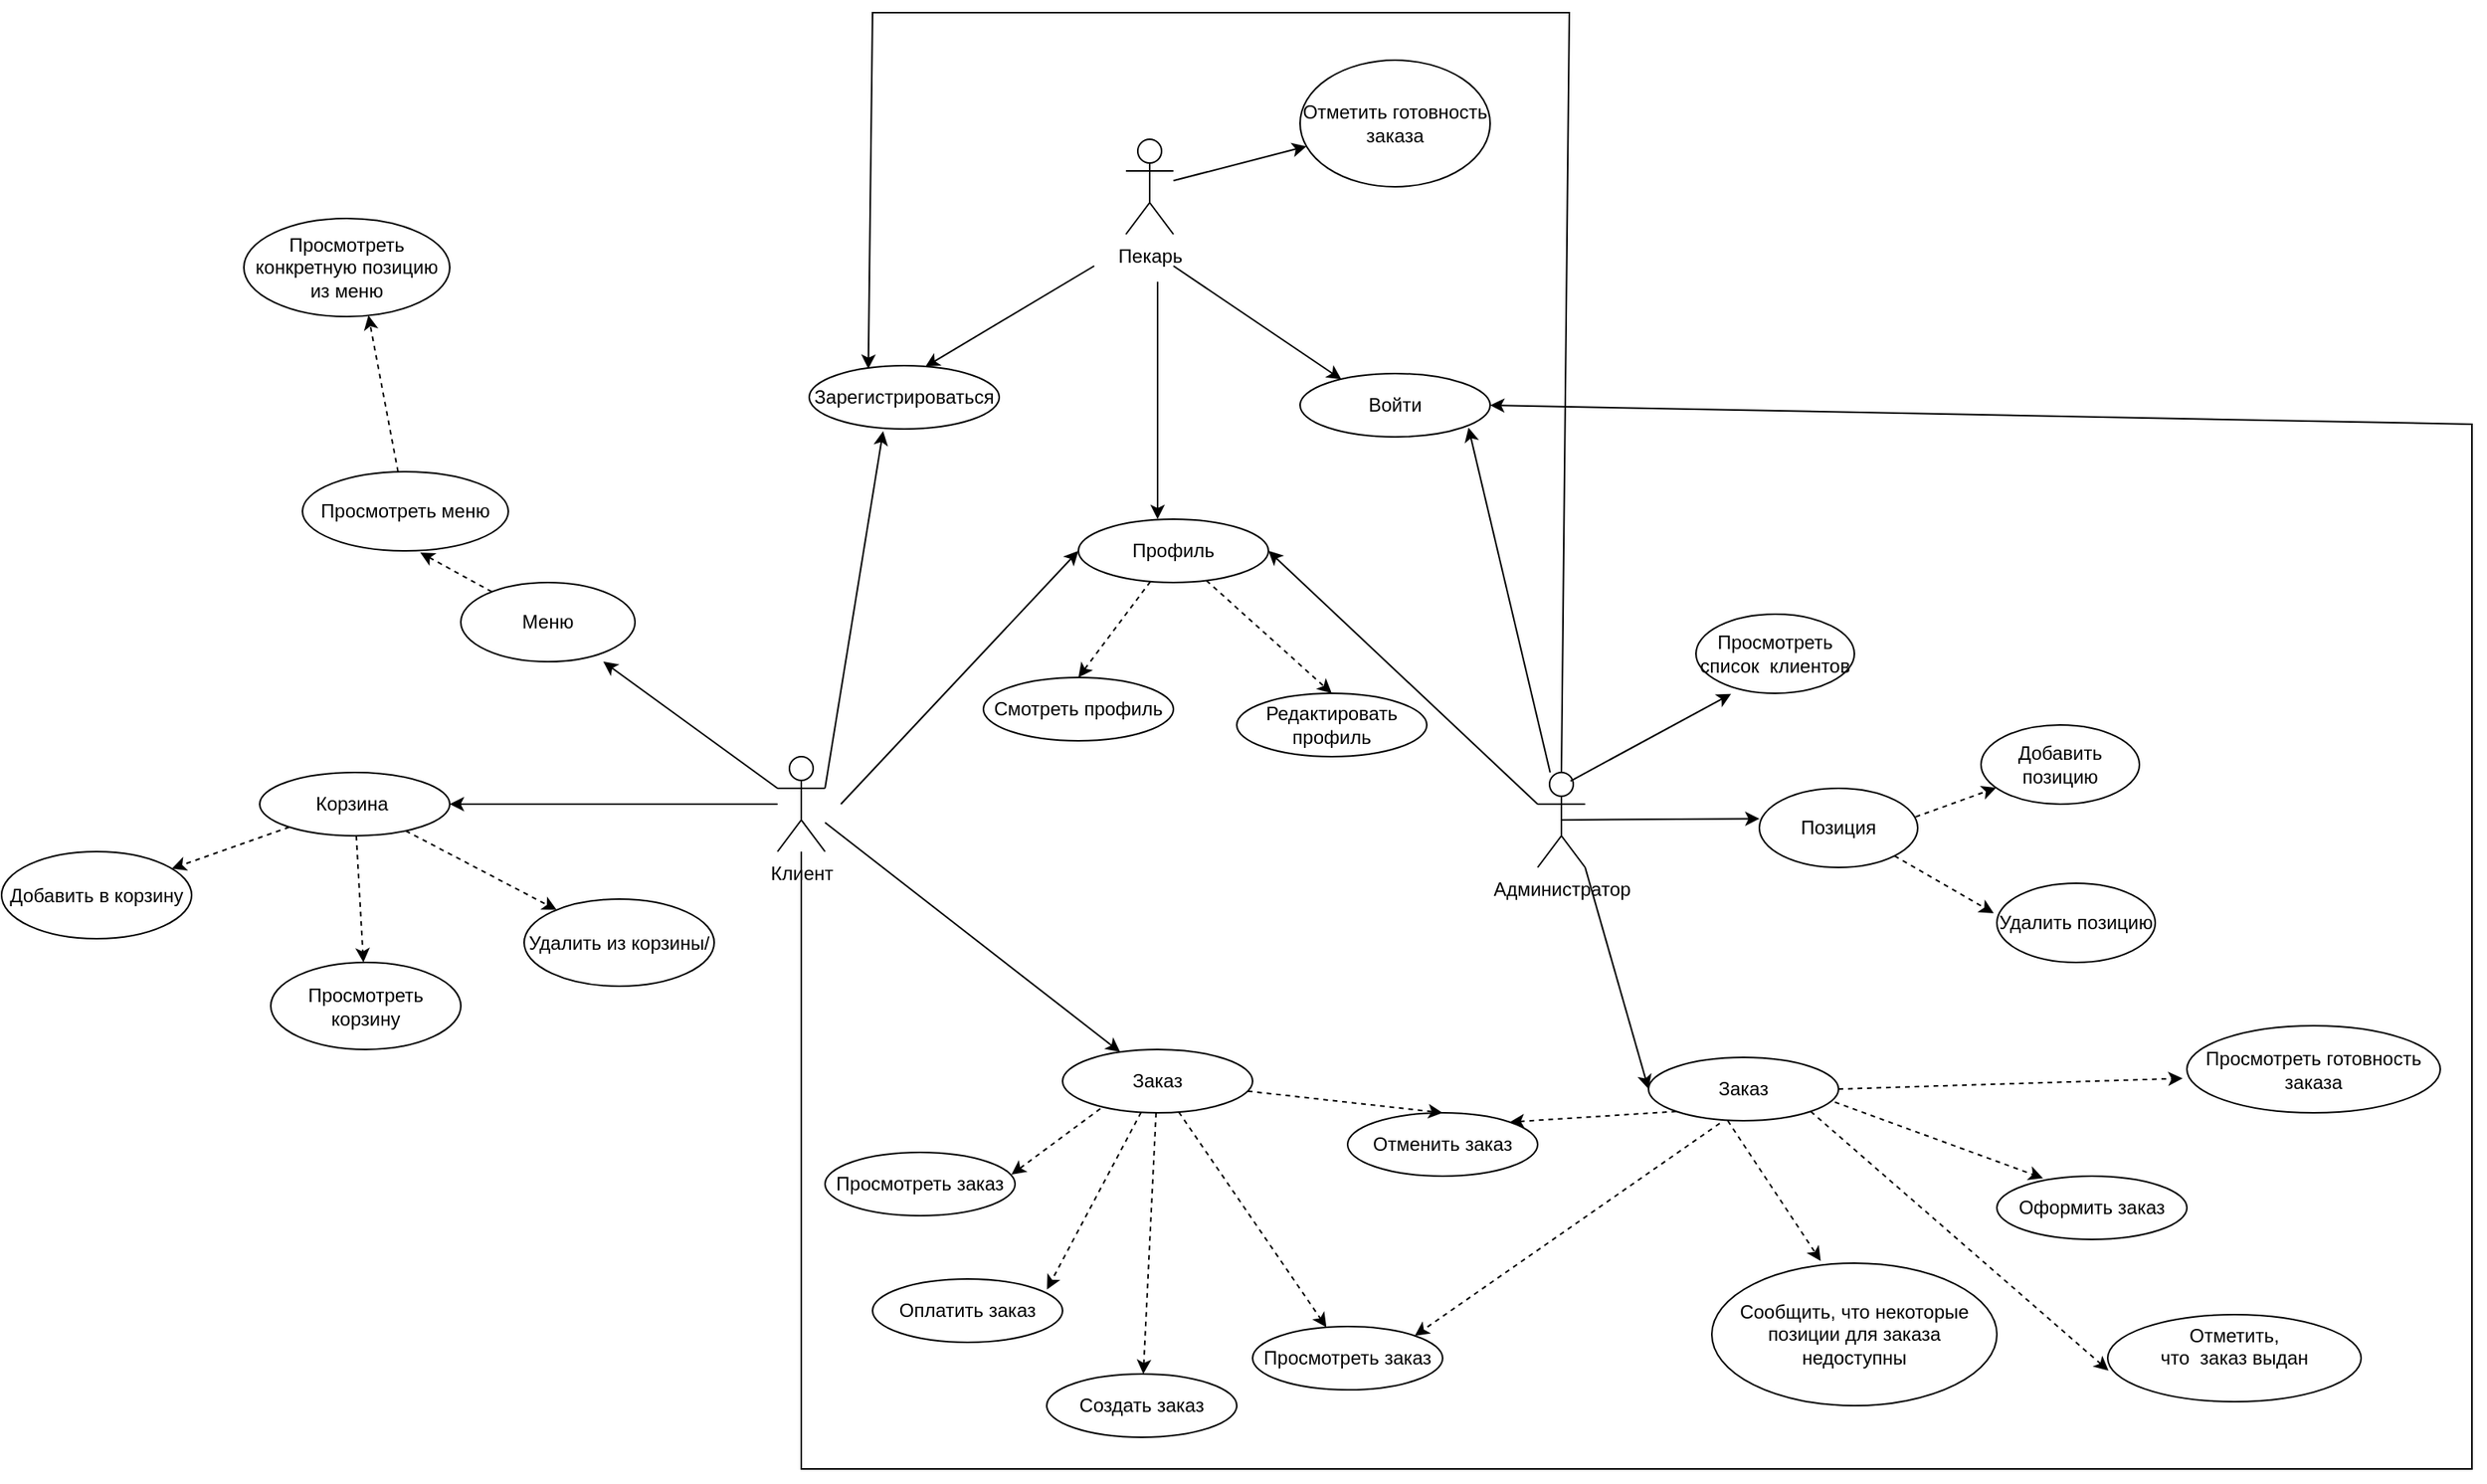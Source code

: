 <mxfile version="23.1.5" type="device" pages="2">
  <diagram name="Страница 1" id="QQdgvOhDyBRhv_OaFBC8">
    <mxGraphModel dx="4663" dy="5705" grid="1" gridSize="10" guides="1" tooltips="1" connect="1" arrows="1" fold="1" page="1" pageScale="1" pageWidth="3300" pageHeight="4681" math="0" shadow="0">
      <root>
        <mxCell id="0" />
        <mxCell id="1" parent="0" />
        <mxCell id="oFh2OEC8xB3MtywsGf0H-1" value="Клиент" style="shape=umlActor;verticalLabelPosition=bottom;verticalAlign=top;html=1;outlineConnect=0;" parent="1" vertex="1">
          <mxGeometry x="160" y="140" width="30" height="60" as="geometry" />
        </mxCell>
        <mxCell id="oFh2OEC8xB3MtywsGf0H-5" value="Зарегистрироваться" style="ellipse;whiteSpace=wrap;html=1;" parent="1" vertex="1">
          <mxGeometry x="180" y="-107" width="120" height="40" as="geometry" />
        </mxCell>
        <mxCell id="oFh2OEC8xB3MtywsGf0H-6" value="Войти" style="ellipse;whiteSpace=wrap;html=1;" parent="1" vertex="1">
          <mxGeometry x="490" y="-102" width="120" height="40" as="geometry" />
        </mxCell>
        <mxCell id="oFh2OEC8xB3MtywsGf0H-14" value="Профиль" style="ellipse;whiteSpace=wrap;html=1;" parent="1" vertex="1">
          <mxGeometry x="350" y="-10" width="120" height="40" as="geometry" />
        </mxCell>
        <mxCell id="oFh2OEC8xB3MtywsGf0H-17" value="Смотреть профиль" style="ellipse;whiteSpace=wrap;html=1;" parent="1" vertex="1">
          <mxGeometry x="290" y="90" width="120" height="40" as="geometry" />
        </mxCell>
        <mxCell id="oFh2OEC8xB3MtywsGf0H-18" value="Редактировать профиль" style="ellipse;whiteSpace=wrap;html=1;" parent="1" vertex="1">
          <mxGeometry x="450" y="100" width="120" height="40" as="geometry" />
        </mxCell>
        <mxCell id="oFh2OEC8xB3MtywsGf0H-19" value="" style="endArrow=classic;html=1;rounded=0;entryX=0.5;entryY=0;entryDx=0;entryDy=0;dashed=1;" parent="1" source="oFh2OEC8xB3MtywsGf0H-14" target="oFh2OEC8xB3MtywsGf0H-17" edge="1">
          <mxGeometry width="50" height="50" relative="1" as="geometry">
            <mxPoint x="350" y="240" as="sourcePoint" />
            <mxPoint x="400" y="190" as="targetPoint" />
          </mxGeometry>
        </mxCell>
        <mxCell id="oFh2OEC8xB3MtywsGf0H-20" value="" style="endArrow=classic;html=1;rounded=0;entryX=0.5;entryY=0;entryDx=0;entryDy=0;dashed=1;" parent="1" source="oFh2OEC8xB3MtywsGf0H-14" target="oFh2OEC8xB3MtywsGf0H-18" edge="1">
          <mxGeometry width="50" height="50" relative="1" as="geometry">
            <mxPoint x="400" y="240" as="sourcePoint" />
            <mxPoint x="440" y="190" as="targetPoint" />
          </mxGeometry>
        </mxCell>
        <mxCell id="oFh2OEC8xB3MtywsGf0H-97" value="Заказ" style="ellipse;whiteSpace=wrap;html=1;" parent="1" vertex="1">
          <mxGeometry x="340" y="325" width="120" height="40" as="geometry" />
        </mxCell>
        <mxCell id="oFh2OEC8xB3MtywsGf0H-98" value="Создать заказ" style="ellipse;whiteSpace=wrap;html=1;" parent="1" vertex="1">
          <mxGeometry x="330" y="530" width="120" height="40" as="geometry" />
        </mxCell>
        <mxCell id="oFh2OEC8xB3MtywsGf0H-99" value="Просмотреть заказ" style="ellipse;whiteSpace=wrap;html=1;" parent="1" vertex="1">
          <mxGeometry x="460" y="500" width="120" height="40" as="geometry" />
        </mxCell>
        <mxCell id="oFh2OEC8xB3MtywsGf0H-100" value="" style="endArrow=classic;html=1;rounded=0;dashed=1;" parent="1" source="oFh2OEC8xB3MtywsGf0H-97" target="oFh2OEC8xB3MtywsGf0H-98" edge="1">
          <mxGeometry width="50" height="50" relative="1" as="geometry">
            <mxPoint x="60.004" y="227.384" as="sourcePoint" />
            <mxPoint x="113.876" y="212.61" as="targetPoint" />
          </mxGeometry>
        </mxCell>
        <mxCell id="oFh2OEC8xB3MtywsGf0H-101" value="" style="endArrow=classic;html=1;rounded=0;dashed=1;" parent="1" source="oFh2OEC8xB3MtywsGf0H-97" target="oFh2OEC8xB3MtywsGf0H-99" edge="1">
          <mxGeometry width="50" height="50" relative="1" as="geometry">
            <mxPoint x="-33.876" y="262.616" as="sourcePoint" />
            <mxPoint x="19.996" y="277.39" as="targetPoint" />
          </mxGeometry>
        </mxCell>
        <mxCell id="oFh2OEC8xB3MtywsGf0H-103" value="" style="endArrow=classic;html=1;rounded=0;" parent="1" source="oFh2OEC8xB3MtywsGf0H-1" target="oFh2OEC8xB3MtywsGf0H-97" edge="1">
          <mxGeometry width="50" height="50" relative="1" as="geometry">
            <mxPoint x="140" y="190" as="sourcePoint" />
            <mxPoint x="63" y="180" as="targetPoint" />
          </mxGeometry>
        </mxCell>
        <mxCell id="oFh2OEC8xB3MtywsGf0H-105" value="Корзина&amp;nbsp;" style="ellipse;whiteSpace=wrap;html=1;" parent="1" vertex="1">
          <mxGeometry x="-167" y="150" width="120" height="40" as="geometry" />
        </mxCell>
        <mxCell id="oFh2OEC8xB3MtywsGf0H-106" value="Добавить в корзину" style="ellipse;whiteSpace=wrap;html=1;" parent="1" vertex="1">
          <mxGeometry x="-330" y="200" width="120" height="55" as="geometry" />
        </mxCell>
        <mxCell id="oFh2OEC8xB3MtywsGf0H-107" value="Удалить из корзины/" style="ellipse;whiteSpace=wrap;html=1;" parent="1" vertex="1">
          <mxGeometry y="230" width="120" height="55" as="geometry" />
        </mxCell>
        <mxCell id="oFh2OEC8xB3MtywsGf0H-108" value="Просмотреть корзину" style="ellipse;whiteSpace=wrap;html=1;" parent="1" vertex="1">
          <mxGeometry x="-160" y="270" width="120" height="55" as="geometry" />
        </mxCell>
        <mxCell id="oFh2OEC8xB3MtywsGf0H-109" value="" style="endArrow=classic;html=1;rounded=0;dashed=1;" parent="1" source="oFh2OEC8xB3MtywsGf0H-105" target="oFh2OEC8xB3MtywsGf0H-106" edge="1">
          <mxGeometry width="50" height="50" relative="1" as="geometry">
            <mxPoint x="-68.721" y="294.997" as="sourcePoint" />
            <mxPoint x="-127.287" y="310.317" as="targetPoint" />
          </mxGeometry>
        </mxCell>
        <mxCell id="oFh2OEC8xB3MtywsGf0H-110" value="" style="endArrow=classic;html=1;rounded=0;dashed=1;" parent="1" source="oFh2OEC8xB3MtywsGf0H-105" target="oFh2OEC8xB3MtywsGf0H-107" edge="1">
          <mxGeometry width="50" height="50" relative="1" as="geometry">
            <mxPoint x="33.0" y="342.318" as="sourcePoint" />
            <mxPoint x="-14.776" y="352.682" as="targetPoint" />
          </mxGeometry>
        </mxCell>
        <mxCell id="oFh2OEC8xB3MtywsGf0H-111" value="" style="endArrow=classic;html=1;rounded=0;dashed=1;" parent="1" source="oFh2OEC8xB3MtywsGf0H-105" target="oFh2OEC8xB3MtywsGf0H-108" edge="1">
          <mxGeometry width="50" height="50" relative="1" as="geometry">
            <mxPoint x="0.003" y="350.156" as="sourcePoint" />
            <mxPoint x="42.429" y="360.005" as="targetPoint" />
          </mxGeometry>
        </mxCell>
        <mxCell id="oFh2OEC8xB3MtywsGf0H-113" value="" style="endArrow=classic;html=1;rounded=0;" parent="1" source="oFh2OEC8xB3MtywsGf0H-1" target="oFh2OEC8xB3MtywsGf0H-105" edge="1">
          <mxGeometry width="50" height="50" relative="1" as="geometry">
            <mxPoint x="170" y="200.003" as="sourcePoint" />
            <mxPoint x="45.63" y="240.986" as="targetPoint" />
          </mxGeometry>
        </mxCell>
        <mxCell id="JREEhXoC9CcF-dg0Dj8l-2" value="Оплатить заказ" style="ellipse;whiteSpace=wrap;html=1;" parent="1" vertex="1">
          <mxGeometry x="220" y="470" width="120" height="40" as="geometry" />
        </mxCell>
        <mxCell id="JREEhXoC9CcF-dg0Dj8l-4" value="" style="endArrow=classic;html=1;rounded=0;dashed=1;entryX=0.918;entryY=0.164;entryDx=0;entryDy=0;entryPerimeter=0;" parent="1" source="oFh2OEC8xB3MtywsGf0H-97" target="JREEhXoC9CcF-dg0Dj8l-2" edge="1">
          <mxGeometry width="50" height="50" relative="1" as="geometry">
            <mxPoint x="-121" y="265" as="sourcePoint" />
            <mxPoint x="-212" y="316" as="targetPoint" />
          </mxGeometry>
        </mxCell>
        <mxCell id="JREEhXoC9CcF-dg0Dj8l-5" value="Отменить заказ" style="ellipse;whiteSpace=wrap;html=1;" parent="1" vertex="1">
          <mxGeometry x="520" y="365" width="120" height="40" as="geometry" />
        </mxCell>
        <mxCell id="JREEhXoC9CcF-dg0Dj8l-6" value="" style="endArrow=classic;html=1;rounded=0;dashed=1;entryX=0.5;entryY=0;entryDx=0;entryDy=0;" parent="1" source="oFh2OEC8xB3MtywsGf0H-97" target="JREEhXoC9CcF-dg0Dj8l-5" edge="1">
          <mxGeometry width="50" height="50" relative="1" as="geometry">
            <mxPoint x="-50" y="160" as="sourcePoint" />
            <mxPoint x="-52" y="59" as="targetPoint" />
          </mxGeometry>
        </mxCell>
        <mxCell id="otrZ8zmuZ93-1oDgaJXL-1" value="Администратор" style="shape=umlActor;verticalLabelPosition=bottom;verticalAlign=top;html=1;outlineConnect=0;" vertex="1" parent="1">
          <mxGeometry x="640" y="150" width="30" height="60" as="geometry" />
        </mxCell>
        <mxCell id="otrZ8zmuZ93-1oDgaJXL-8" value="Заказ" style="ellipse;whiteSpace=wrap;html=1;" vertex="1" parent="1">
          <mxGeometry x="710" y="330" width="120" height="40" as="geometry" />
        </mxCell>
        <mxCell id="otrZ8zmuZ93-1oDgaJXL-9" value="Оформить заказ" style="ellipse;whiteSpace=wrap;html=1;" vertex="1" parent="1">
          <mxGeometry x="930" y="405" width="120" height="40" as="geometry" />
        </mxCell>
        <mxCell id="otrZ8zmuZ93-1oDgaJXL-10" value="" style="endArrow=classic;html=1;rounded=0;entryX=0;entryY=0.5;entryDx=0;entryDy=0;exitX=1;exitY=1;exitDx=0;exitDy=0;exitPerimeter=0;" edge="1" parent="1" source="otrZ8zmuZ93-1oDgaJXL-1" target="otrZ8zmuZ93-1oDgaJXL-8">
          <mxGeometry width="50" height="50" relative="1" as="geometry">
            <mxPoint x="680" y="180" as="sourcePoint" />
            <mxPoint x="470" y="180" as="targetPoint" />
            <Array as="points" />
          </mxGeometry>
        </mxCell>
        <mxCell id="otrZ8zmuZ93-1oDgaJXL-12" value="" style="endArrow=classic;html=1;rounded=0;dashed=1;entryX=0.243;entryY=0.033;entryDx=0;entryDy=0;exitX=0.981;exitY=0.707;exitDx=0;exitDy=0;entryPerimeter=0;exitPerimeter=0;" edge="1" parent="1" source="otrZ8zmuZ93-1oDgaJXL-8" target="otrZ8zmuZ93-1oDgaJXL-9">
          <mxGeometry width="50" height="50" relative="1" as="geometry">
            <mxPoint x="880" y="210" as="sourcePoint" />
            <mxPoint x="590" y="375" as="targetPoint" />
          </mxGeometry>
        </mxCell>
        <mxCell id="otrZ8zmuZ93-1oDgaJXL-14" value="" style="endArrow=classic;html=1;rounded=0;dashed=1;entryX=1;entryY=0;entryDx=0;entryDy=0;exitX=0;exitY=1;exitDx=0;exitDy=0;" edge="1" parent="1" source="otrZ8zmuZ93-1oDgaJXL-8" target="JREEhXoC9CcF-dg0Dj8l-5">
          <mxGeometry width="50" height="50" relative="1" as="geometry">
            <mxPoint x="840" y="210" as="sourcePoint" />
            <mxPoint x="919" y="241" as="targetPoint" />
          </mxGeometry>
        </mxCell>
        <mxCell id="otrZ8zmuZ93-1oDgaJXL-15" value="Сообщить, что некоторые позиции для заказа недоступны" style="ellipse;whiteSpace=wrap;html=1;" vertex="1" parent="1">
          <mxGeometry x="750" y="460" width="180" height="90" as="geometry" />
        </mxCell>
        <mxCell id="otrZ8zmuZ93-1oDgaJXL-16" value="" style="endArrow=classic;html=1;rounded=0;dashed=1;exitX=0.417;exitY=1;exitDx=0;exitDy=0;exitPerimeter=0;entryX=0.382;entryY=-0.015;entryDx=0;entryDy=0;entryPerimeter=0;" edge="1" parent="1" source="otrZ8zmuZ93-1oDgaJXL-8" target="otrZ8zmuZ93-1oDgaJXL-15">
          <mxGeometry width="50" height="50" relative="1" as="geometry">
            <mxPoint x="888" y="213" as="sourcePoint" />
            <mxPoint x="840" y="280" as="targetPoint" />
          </mxGeometry>
        </mxCell>
        <mxCell id="otrZ8zmuZ93-1oDgaJXL-20" value="Отметить, &lt;br&gt;что&amp;nbsp; заказ выдан&lt;div&gt;&lt;br&gt;&lt;/div&gt;" style="ellipse;whiteSpace=wrap;html=1;" vertex="1" parent="1">
          <mxGeometry x="1000" y="492.5" width="160" height="55" as="geometry" />
        </mxCell>
        <mxCell id="otrZ8zmuZ93-1oDgaJXL-21" value="" style="endArrow=classic;html=1;rounded=0;dashed=1;entryX=0.003;entryY=0.643;entryDx=0;entryDy=0;exitX=1;exitY=1;exitDx=0;exitDy=0;entryPerimeter=0;" edge="1" parent="1" source="otrZ8zmuZ93-1oDgaJXL-8" target="otrZ8zmuZ93-1oDgaJXL-20">
          <mxGeometry width="50" height="50" relative="1" as="geometry">
            <mxPoint x="909" y="206" as="sourcePoint" />
            <mxPoint x="919" y="241" as="targetPoint" />
          </mxGeometry>
        </mxCell>
        <mxCell id="otrZ8zmuZ93-1oDgaJXL-24" value="Пекарь" style="shape=umlActor;verticalLabelPosition=bottom;verticalAlign=top;html=1;outlineConnect=0;" vertex="1" parent="1">
          <mxGeometry x="380" y="-250" width="30" height="60" as="geometry" />
        </mxCell>
        <mxCell id="otrZ8zmuZ93-1oDgaJXL-26" value="" style="endArrow=classic;html=1;rounded=0;entryX=0.611;entryY=0.017;entryDx=0;entryDy=0;entryPerimeter=0;" edge="1" parent="1" target="oFh2OEC8xB3MtywsGf0H-5">
          <mxGeometry width="50" height="50" relative="1" as="geometry">
            <mxPoint x="360" y="-170" as="sourcePoint" />
            <mxPoint x="500" y="60" as="targetPoint" />
          </mxGeometry>
        </mxCell>
        <mxCell id="otrZ8zmuZ93-1oDgaJXL-27" value="" style="endArrow=classic;html=1;rounded=0;entryX=0.217;entryY=0.092;entryDx=0;entryDy=0;entryPerimeter=0;" edge="1" parent="1" target="oFh2OEC8xB3MtywsGf0H-6">
          <mxGeometry width="50" height="50" relative="1" as="geometry">
            <mxPoint x="410" y="-170" as="sourcePoint" />
            <mxPoint x="500" y="60" as="targetPoint" />
          </mxGeometry>
        </mxCell>
        <mxCell id="otrZ8zmuZ93-1oDgaJXL-28" value="" style="endArrow=classic;html=1;rounded=0;" edge="1" parent="1">
          <mxGeometry width="50" height="50" relative="1" as="geometry">
            <mxPoint x="400" y="-160" as="sourcePoint" />
            <mxPoint x="400" y="-10" as="targetPoint" />
          </mxGeometry>
        </mxCell>
        <mxCell id="otrZ8zmuZ93-1oDgaJXL-29" value="" style="endArrow=classic;html=1;rounded=0;exitX=1;exitY=0.333;exitDx=0;exitDy=0;exitPerimeter=0;entryX=0.389;entryY=1.033;entryDx=0;entryDy=0;entryPerimeter=0;" edge="1" parent="1" source="oFh2OEC8xB3MtywsGf0H-1" target="oFh2OEC8xB3MtywsGf0H-5">
          <mxGeometry width="50" height="50" relative="1" as="geometry">
            <mxPoint x="450" y="110" as="sourcePoint" />
            <mxPoint x="500" y="60" as="targetPoint" />
          </mxGeometry>
        </mxCell>
        <mxCell id="otrZ8zmuZ93-1oDgaJXL-30" value="" style="endArrow=classic;html=1;rounded=0;entryX=0;entryY=0.5;entryDx=0;entryDy=0;" edge="1" parent="1" target="oFh2OEC8xB3MtywsGf0H-14">
          <mxGeometry width="50" height="50" relative="1" as="geometry">
            <mxPoint x="200" y="170" as="sourcePoint" />
            <mxPoint x="500" y="60" as="targetPoint" />
          </mxGeometry>
        </mxCell>
        <mxCell id="otrZ8zmuZ93-1oDgaJXL-31" value="" style="endArrow=classic;html=1;rounded=0;entryX=1;entryY=0.5;entryDx=0;entryDy=0;" edge="1" parent="1" source="oFh2OEC8xB3MtywsGf0H-1" target="oFh2OEC8xB3MtywsGf0H-6">
          <mxGeometry width="50" height="50" relative="1" as="geometry">
            <mxPoint x="450" y="110" as="sourcePoint" />
            <mxPoint x="580" y="-60" as="targetPoint" />
            <Array as="points">
              <mxPoint x="175" y="590" />
              <mxPoint x="1230" y="590" />
              <mxPoint x="1230" y="-70" />
            </Array>
          </mxGeometry>
        </mxCell>
        <mxCell id="otrZ8zmuZ93-1oDgaJXL-32" value="" style="endArrow=classic;html=1;rounded=0;entryX=0.886;entryY=0.852;entryDx=0;entryDy=0;entryPerimeter=0;" edge="1" parent="1" source="otrZ8zmuZ93-1oDgaJXL-1" target="oFh2OEC8xB3MtywsGf0H-6">
          <mxGeometry width="50" height="50" relative="1" as="geometry">
            <mxPoint x="630" y="150" as="sourcePoint" />
            <mxPoint x="570" y="-60" as="targetPoint" />
          </mxGeometry>
        </mxCell>
        <mxCell id="otrZ8zmuZ93-1oDgaJXL-33" value="" style="endArrow=classic;html=1;rounded=0;entryX=1;entryY=0.5;entryDx=0;entryDy=0;exitX=0;exitY=0.333;exitDx=0;exitDy=0;exitPerimeter=0;" edge="1" parent="1" source="otrZ8zmuZ93-1oDgaJXL-1" target="oFh2OEC8xB3MtywsGf0H-14">
          <mxGeometry width="50" height="50" relative="1" as="geometry">
            <mxPoint x="450" y="30" as="sourcePoint" />
            <mxPoint x="500" y="-20" as="targetPoint" />
          </mxGeometry>
        </mxCell>
        <mxCell id="otrZ8zmuZ93-1oDgaJXL-34" value="" style="endArrow=classic;html=1;rounded=0;exitX=0.5;exitY=0;exitDx=0;exitDy=0;exitPerimeter=0;entryX=0.311;entryY=0.05;entryDx=0;entryDy=0;entryPerimeter=0;" edge="1" parent="1" source="otrZ8zmuZ93-1oDgaJXL-1" target="oFh2OEC8xB3MtywsGf0H-5">
          <mxGeometry width="50" height="50" relative="1" as="geometry">
            <mxPoint x="450" y="30" as="sourcePoint" />
            <mxPoint x="500" y="-20" as="targetPoint" />
            <Array as="points">
              <mxPoint x="660" y="-330" />
              <mxPoint x="220" y="-330" />
            </Array>
          </mxGeometry>
        </mxCell>
        <mxCell id="otrZ8zmuZ93-1oDgaJXL-35" value="Отметить готовность заказа" style="ellipse;whiteSpace=wrap;html=1;" vertex="1" parent="1">
          <mxGeometry x="490" y="-300" width="120" height="80" as="geometry" />
        </mxCell>
        <mxCell id="otrZ8zmuZ93-1oDgaJXL-36" value="" style="endArrow=classic;html=1;rounded=0;" edge="1" parent="1" source="otrZ8zmuZ93-1oDgaJXL-24" target="otrZ8zmuZ93-1oDgaJXL-35">
          <mxGeometry width="50" height="50" relative="1" as="geometry">
            <mxPoint x="650" y="-120" as="sourcePoint" />
            <mxPoint x="700" y="-170" as="targetPoint" />
          </mxGeometry>
        </mxCell>
        <mxCell id="otrZ8zmuZ93-1oDgaJXL-39" value="" style="endArrow=classic;html=1;rounded=0;dashed=1;entryX=1;entryY=0;entryDx=0;entryDy=0;exitX=0.375;exitY=1.042;exitDx=0;exitDy=0;exitPerimeter=0;" edge="1" parent="1" source="otrZ8zmuZ93-1oDgaJXL-8" target="oFh2OEC8xB3MtywsGf0H-99">
          <mxGeometry width="50" height="50" relative="1" as="geometry">
            <mxPoint x="838" y="204" as="sourcePoint" />
            <mxPoint x="632" y="381" as="targetPoint" />
          </mxGeometry>
        </mxCell>
        <mxCell id="otrZ8zmuZ93-1oDgaJXL-40" value="Меню" style="ellipse;whiteSpace=wrap;html=1;" vertex="1" parent="1">
          <mxGeometry x="-40" y="30" width="110" height="50" as="geometry" />
        </mxCell>
        <mxCell id="otrZ8zmuZ93-1oDgaJXL-41" value="" style="endArrow=classic;html=1;rounded=0;entryX=0.818;entryY=1;entryDx=0;entryDy=0;entryPerimeter=0;exitX=0;exitY=0.333;exitDx=0;exitDy=0;exitPerimeter=0;" edge="1" parent="1" source="oFh2OEC8xB3MtywsGf0H-1" target="otrZ8zmuZ93-1oDgaJXL-40">
          <mxGeometry width="50" height="50" relative="1" as="geometry">
            <mxPoint x="40" y="180" as="sourcePoint" />
            <mxPoint x="90" y="130" as="targetPoint" />
          </mxGeometry>
        </mxCell>
        <mxCell id="otrZ8zmuZ93-1oDgaJXL-42" value="Просмотреть меню" style="ellipse;whiteSpace=wrap;html=1;" vertex="1" parent="1">
          <mxGeometry x="-140" y="-40" width="130" height="50" as="geometry" />
        </mxCell>
        <mxCell id="otrZ8zmuZ93-1oDgaJXL-43" value="Просмотреть конкретную позицию из меню" style="ellipse;whiteSpace=wrap;html=1;" vertex="1" parent="1">
          <mxGeometry x="-177" y="-200" width="130" height="62" as="geometry" />
        </mxCell>
        <mxCell id="otrZ8zmuZ93-1oDgaJXL-44" value="" style="endArrow=classic;html=1;rounded=0;dashed=1;entryX=0.572;entryY=1.021;entryDx=0;entryDy=0;entryPerimeter=0;" edge="1" parent="1" source="otrZ8zmuZ93-1oDgaJXL-40" target="otrZ8zmuZ93-1oDgaJXL-42">
          <mxGeometry width="50" height="50" relative="1" as="geometry">
            <mxPoint x="-138" y="194" as="sourcePoint" />
            <mxPoint x="-212" y="221" as="targetPoint" />
          </mxGeometry>
        </mxCell>
        <mxCell id="otrZ8zmuZ93-1oDgaJXL-45" value="" style="endArrow=classic;html=1;rounded=0;dashed=1;entryX=0.605;entryY=0.988;entryDx=0;entryDy=0;entryPerimeter=0;" edge="1" parent="1" source="otrZ8zmuZ93-1oDgaJXL-42" target="otrZ8zmuZ93-1oDgaJXL-43">
          <mxGeometry width="50" height="50" relative="1" as="geometry">
            <mxPoint x="-10" y="46" as="sourcePoint" />
            <mxPoint x="-56" y="21" as="targetPoint" />
          </mxGeometry>
        </mxCell>
        <mxCell id="otrZ8zmuZ93-1oDgaJXL-46" value="Просмотреть заказ" style="ellipse;whiteSpace=wrap;html=1;" vertex="1" parent="1">
          <mxGeometry x="190" y="390" width="120" height="40" as="geometry" />
        </mxCell>
        <mxCell id="otrZ8zmuZ93-1oDgaJXL-47" value="" style="endArrow=classic;html=1;rounded=0;dashed=1;entryX=0.981;entryY=0.351;entryDx=0;entryDy=0;entryPerimeter=0;exitX=0.199;exitY=0.935;exitDx=0;exitDy=0;exitPerimeter=0;" edge="1" parent="1" source="oFh2OEC8xB3MtywsGf0H-97" target="otrZ8zmuZ93-1oDgaJXL-46">
          <mxGeometry width="50" height="50" relative="1" as="geometry">
            <mxPoint x="400" y="375" as="sourcePoint" />
            <mxPoint x="340" y="487" as="targetPoint" />
          </mxGeometry>
        </mxCell>
        <mxCell id="otrZ8zmuZ93-1oDgaJXL-48" value="Позиция" style="ellipse;whiteSpace=wrap;html=1;" vertex="1" parent="1">
          <mxGeometry x="780" y="160" width="100" height="50" as="geometry" />
        </mxCell>
        <mxCell id="otrZ8zmuZ93-1oDgaJXL-49" value="" style="endArrow=classic;html=1;rounded=0;exitX=0.5;exitY=0.5;exitDx=0;exitDy=0;exitPerimeter=0;entryX=0.001;entryY=0.384;entryDx=0;entryDy=0;entryPerimeter=0;" edge="1" parent="1" source="otrZ8zmuZ93-1oDgaJXL-1" target="otrZ8zmuZ93-1oDgaJXL-48">
          <mxGeometry width="50" height="50" relative="1" as="geometry">
            <mxPoint x="850" y="210" as="sourcePoint" />
            <mxPoint x="900" y="160" as="targetPoint" />
          </mxGeometry>
        </mxCell>
        <mxCell id="otrZ8zmuZ93-1oDgaJXL-50" value="Добавить позицию" style="ellipse;whiteSpace=wrap;html=1;" vertex="1" parent="1">
          <mxGeometry x="920" y="120" width="100" height="50" as="geometry" />
        </mxCell>
        <mxCell id="otrZ8zmuZ93-1oDgaJXL-51" value="Удалить позицию" style="ellipse;whiteSpace=wrap;html=1;" vertex="1" parent="1">
          <mxGeometry x="930" y="220" width="100" height="50" as="geometry" />
        </mxCell>
        <mxCell id="otrZ8zmuZ93-1oDgaJXL-52" value="" style="endArrow=classic;html=1;rounded=0;dashed=1;entryX=-0.02;entryY=0.378;entryDx=0;entryDy=0;exitX=1;exitY=1;exitDx=0;exitDy=0;entryPerimeter=0;" edge="1" parent="1" source="otrZ8zmuZ93-1oDgaJXL-48" target="otrZ8zmuZ93-1oDgaJXL-51">
          <mxGeometry width="50" height="50" relative="1" as="geometry">
            <mxPoint x="809" y="376" as="sourcePoint" />
            <mxPoint x="949" y="371" as="targetPoint" />
          </mxGeometry>
        </mxCell>
        <mxCell id="otrZ8zmuZ93-1oDgaJXL-53" value="" style="endArrow=classic;html=1;rounded=0;dashed=1;exitX=0.987;exitY=0.361;exitDx=0;exitDy=0;exitPerimeter=0;" edge="1" parent="1" source="otrZ8zmuZ93-1oDgaJXL-48" target="otrZ8zmuZ93-1oDgaJXL-50">
          <mxGeometry width="50" height="50" relative="1" as="geometry">
            <mxPoint x="819" y="386" as="sourcePoint" />
            <mxPoint x="959" y="381" as="targetPoint" />
          </mxGeometry>
        </mxCell>
        <mxCell id="otrZ8zmuZ93-1oDgaJXL-54" value="Просмотреть список&amp;nbsp; клиентов" style="ellipse;whiteSpace=wrap;html=1;" vertex="1" parent="1">
          <mxGeometry x="740" y="50" width="100" height="50" as="geometry" />
        </mxCell>
        <mxCell id="otrZ8zmuZ93-1oDgaJXL-55" value="" style="endArrow=classic;html=1;rounded=0;entryX=0.222;entryY=1.007;entryDx=0;entryDy=0;entryPerimeter=0;exitX=0.692;exitY=0.09;exitDx=0;exitDy=0;exitPerimeter=0;" edge="1" parent="1" source="otrZ8zmuZ93-1oDgaJXL-1" target="otrZ8zmuZ93-1oDgaJXL-54">
          <mxGeometry width="50" height="50" relative="1" as="geometry">
            <mxPoint x="850" y="210" as="sourcePoint" />
            <mxPoint x="900" y="160" as="targetPoint" />
          </mxGeometry>
        </mxCell>
        <mxCell id="otrZ8zmuZ93-1oDgaJXL-56" value="Просмотреть готовность заказа" style="ellipse;whiteSpace=wrap;html=1;" vertex="1" parent="1">
          <mxGeometry x="1050" y="310" width="160" height="55" as="geometry" />
        </mxCell>
        <mxCell id="otrZ8zmuZ93-1oDgaJXL-57" value="" style="endArrow=classic;html=1;rounded=0;dashed=1;entryX=-0.017;entryY=0.605;entryDx=0;entryDy=0;exitX=1;exitY=0.5;exitDx=0;exitDy=0;entryPerimeter=0;" edge="1" parent="1" source="otrZ8zmuZ93-1oDgaJXL-8" target="otrZ8zmuZ93-1oDgaJXL-56">
          <mxGeometry width="50" height="50" relative="1" as="geometry">
            <mxPoint x="838" y="368" as="sourcePoint" />
            <mxPoint x="969" y="416" as="targetPoint" />
          </mxGeometry>
        </mxCell>
      </root>
    </mxGraphModel>
  </diagram>
  <diagram id="nDWUz7avQ9PhfLZk0DEI" name="Страница — 2">
    <mxGraphModel dx="954" dy="717" grid="1" gridSize="10" guides="1" tooltips="1" connect="1" arrows="1" fold="1" page="1" pageScale="1" pageWidth="827" pageHeight="583" math="0" shadow="0">
      <root>
        <mxCell id="0" />
        <mxCell id="1" parent="0" />
      </root>
    </mxGraphModel>
  </diagram>
</mxfile>
